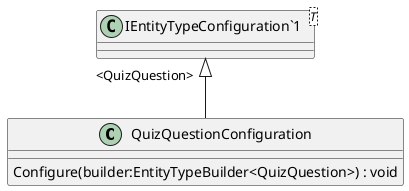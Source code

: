 @startuml
class QuizQuestionConfiguration {
    Configure(builder:EntityTypeBuilder<QuizQuestion>) : void
}
class "IEntityTypeConfiguration`1"<T> {
}
"IEntityTypeConfiguration`1" "<QuizQuestion>" <|-- QuizQuestionConfiguration
@enduml
